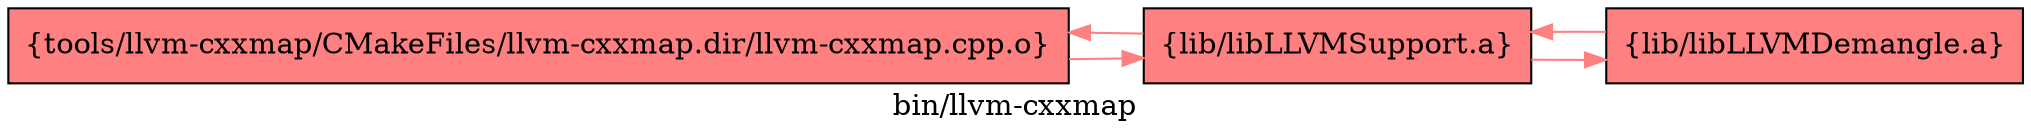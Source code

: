 digraph "bin/llvm-cxxmap" {
	label="bin/llvm-cxxmap";
	rankdir="LR"
	{ rank=same; Node0x555fe329bfe8;  }
	{ rank=same; Node0x555fe329c448;  }

	Node0x555fe329bfe8 [shape=record,shape=box,style=filled,fillcolor="1.000000 0.5 1",group=1,label="{tools/llvm-cxxmap/CMakeFiles/llvm-cxxmap.dir/llvm-cxxmap.cpp.o}"];
	Node0x555fe329bfe8 -> Node0x555fe329c448[color="1.000000 0.5 1"];
	Node0x555fe329c448 [shape=record,shape=box,style=filled,fillcolor="1.000000 0.5 1",group=1,label="{lib/libLLVMSupport.a}"];
	Node0x555fe329c448 -> Node0x555fe329bfe8[color="1.000000 0.5 1"];
	Node0x555fe329c448 -> Node0x555fe329ba48[color="1.000000 0.5 1"];
	Node0x555fe329ba48 [shape=record,shape=box,style=filled,fillcolor="1.000000 0.5 1",group=1,label="{lib/libLLVMDemangle.a}"];
	Node0x555fe329ba48 -> Node0x555fe329c448[color="1.000000 0.5 1"];
}
